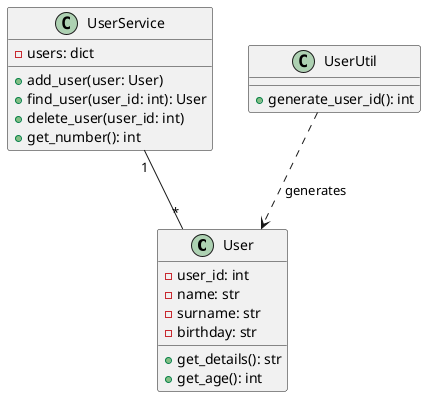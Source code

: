 ```plantuml
@startuml
class User {
  - user_id: int
  - name: str
  - surname: str
  - birthday: str
  + get_details(): str
  + get_age(): int
}

class UserService {
  - users: dict
  + add_user(user: User)
  + find_user(user_id: int): User
  + delete_user(user_id: int)
  + get_number(): int
}

class UserUtil {
  + generate_user_id(): int
}

UserService "1" -- "*" User
UserUtil ..> User : generates
@enduml
```
"""
